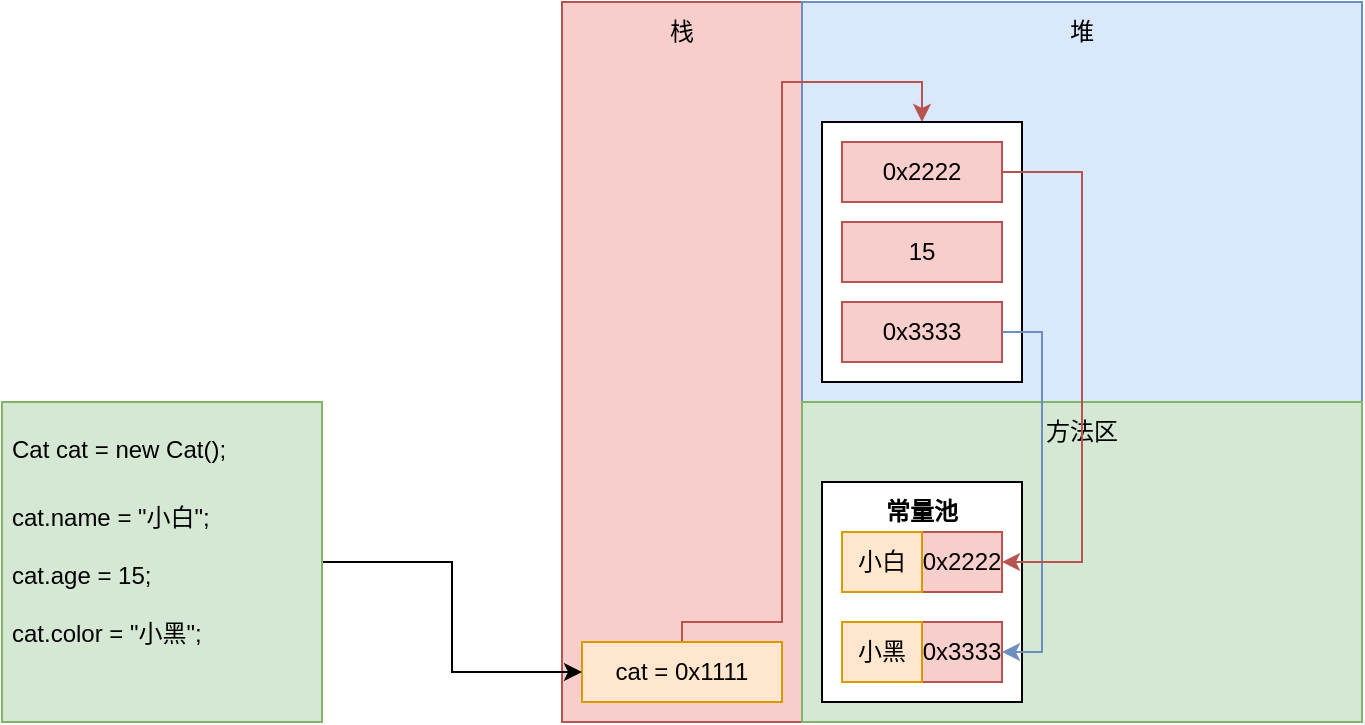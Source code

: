 <mxfile version="20.7.4" type="github">
  <diagram id="ippgkNu-CYPZNg6K2KQp" name="第 1 页">
    <mxGraphModel dx="2261" dy="787" grid="1" gridSize="10" guides="1" tooltips="1" connect="1" arrows="1" fold="1" page="1" pageScale="1" pageWidth="827" pageHeight="1169" math="0" shadow="0">
      <root>
        <mxCell id="0" />
        <mxCell id="1" parent="0" />
        <mxCell id="IkH5OImtl__l8nd6yJED-3" value="" style="rounded=0;whiteSpace=wrap;html=1;" vertex="1" parent="1">
          <mxGeometry x="240" y="80" width="400" height="360" as="geometry" />
        </mxCell>
        <mxCell id="IkH5OImtl__l8nd6yJED-4" value="" style="rounded=0;whiteSpace=wrap;html=1;fillColor=#f8cecc;strokeColor=#b85450;" vertex="1" parent="1">
          <mxGeometry x="240" y="80" width="120" height="360" as="geometry" />
        </mxCell>
        <mxCell id="IkH5OImtl__l8nd6yJED-5" value="" style="rounded=0;whiteSpace=wrap;html=1;fillColor=#dae8fc;strokeColor=#6c8ebf;" vertex="1" parent="1">
          <mxGeometry x="360" y="80" width="280" height="200" as="geometry" />
        </mxCell>
        <mxCell id="IkH5OImtl__l8nd6yJED-6" value="" style="rounded=0;whiteSpace=wrap;html=1;fillColor=#d5e8d4;strokeColor=#82b366;" vertex="1" parent="1">
          <mxGeometry x="360" y="280" width="280" height="160" as="geometry" />
        </mxCell>
        <mxCell id="IkH5OImtl__l8nd6yJED-24" style="edgeStyle=orthogonalEdgeStyle;rounded=0;orthogonalLoop=1;jettySize=auto;html=1;exitX=0.5;exitY=0;exitDx=0;exitDy=0;entryX=0.5;entryY=0;entryDx=0;entryDy=0;fillColor=#f8cecc;strokeColor=#b85450;" edge="1" parent="1" source="IkH5OImtl__l8nd6yJED-7" target="IkH5OImtl__l8nd6yJED-8">
          <mxGeometry relative="1" as="geometry">
            <Array as="points">
              <mxPoint x="300" y="390" />
              <mxPoint x="350" y="390" />
              <mxPoint x="350" y="120" />
              <mxPoint x="420" y="120" />
            </Array>
          </mxGeometry>
        </mxCell>
        <mxCell id="IkH5OImtl__l8nd6yJED-7" value="cat = 0x1111" style="rounded=0;whiteSpace=wrap;html=1;fillColor=#ffe6cc;strokeColor=#d79b00;" vertex="1" parent="1">
          <mxGeometry x="250" y="400" width="100" height="30" as="geometry" />
        </mxCell>
        <mxCell id="IkH5OImtl__l8nd6yJED-8" value="" style="rounded=0;whiteSpace=wrap;html=1;" vertex="1" parent="1">
          <mxGeometry x="370" y="140" width="100" height="130" as="geometry" />
        </mxCell>
        <mxCell id="IkH5OImtl__l8nd6yJED-9" value="0x2222" style="rounded=0;whiteSpace=wrap;html=1;fillColor=#f8cecc;strokeColor=#b85450;" vertex="1" parent="1">
          <mxGeometry x="380" y="150" width="80" height="30" as="geometry" />
        </mxCell>
        <mxCell id="IkH5OImtl__l8nd6yJED-10" value="15" style="rounded=0;whiteSpace=wrap;html=1;fillColor=#f8cecc;strokeColor=#b85450;" vertex="1" parent="1">
          <mxGeometry x="380" y="190" width="80" height="30" as="geometry" />
        </mxCell>
        <mxCell id="IkH5OImtl__l8nd6yJED-11" value="0x3333" style="rounded=0;whiteSpace=wrap;html=1;fillColor=#f8cecc;strokeColor=#b85450;" vertex="1" parent="1">
          <mxGeometry x="380" y="230" width="80" height="30" as="geometry" />
        </mxCell>
        <mxCell id="IkH5OImtl__l8nd6yJED-13" value="堆" style="text;html=1;strokeColor=none;fillColor=none;align=center;verticalAlign=middle;whiteSpace=wrap;rounded=0;" vertex="1" parent="1">
          <mxGeometry x="470" y="80" width="60" height="30" as="geometry" />
        </mxCell>
        <mxCell id="IkH5OImtl__l8nd6yJED-14" value="栈" style="text;html=1;strokeColor=none;fillColor=none;align=center;verticalAlign=middle;whiteSpace=wrap;rounded=0;" vertex="1" parent="1">
          <mxGeometry x="270" y="80" width="60" height="30" as="geometry" />
        </mxCell>
        <mxCell id="IkH5OImtl__l8nd6yJED-15" value="" style="rounded=0;whiteSpace=wrap;html=1;" vertex="1" parent="1">
          <mxGeometry x="370" y="320" width="100" height="110" as="geometry" />
        </mxCell>
        <mxCell id="IkH5OImtl__l8nd6yJED-17" value="方法区" style="text;html=1;strokeColor=none;fillColor=none;align=center;verticalAlign=middle;whiteSpace=wrap;rounded=0;" vertex="1" parent="1">
          <mxGeometry x="470" y="280" width="60" height="30" as="geometry" />
        </mxCell>
        <mxCell id="IkH5OImtl__l8nd6yJED-12" value="常量池" style="text;html=1;strokeColor=none;fillColor=none;align=center;verticalAlign=middle;whiteSpace=wrap;rounded=0;fontStyle=1" vertex="1" parent="1">
          <mxGeometry x="390" y="320" width="60" height="30" as="geometry" />
        </mxCell>
        <mxCell id="IkH5OImtl__l8nd6yJED-18" value="0x2222" style="rounded=0;whiteSpace=wrap;html=1;fillColor=#f8cecc;strokeColor=#b85450;" vertex="1" parent="1">
          <mxGeometry x="420" y="345" width="40" height="30" as="geometry" />
        </mxCell>
        <mxCell id="IkH5OImtl__l8nd6yJED-19" value="小白" style="rounded=0;whiteSpace=wrap;html=1;fillColor=#ffe6cc;strokeColor=#d79b00;" vertex="1" parent="1">
          <mxGeometry x="380" y="345" width="40" height="30" as="geometry" />
        </mxCell>
        <mxCell id="IkH5OImtl__l8nd6yJED-20" value="0x3333" style="rounded=0;whiteSpace=wrap;html=1;fillColor=#f8cecc;strokeColor=#b85450;" vertex="1" parent="1">
          <mxGeometry x="420" y="390" width="40" height="30" as="geometry" />
        </mxCell>
        <mxCell id="IkH5OImtl__l8nd6yJED-21" value="小黑" style="rounded=0;whiteSpace=wrap;html=1;fillColor=#ffe6cc;strokeColor=#d79b00;" vertex="1" parent="1">
          <mxGeometry x="380" y="390" width="40" height="30" as="geometry" />
        </mxCell>
        <mxCell id="IkH5OImtl__l8nd6yJED-23" style="edgeStyle=orthogonalEdgeStyle;rounded=0;orthogonalLoop=1;jettySize=auto;html=1;exitX=1;exitY=0.5;exitDx=0;exitDy=0;entryX=1;entryY=0.5;entryDx=0;entryDy=0;fillColor=#dae8fc;strokeColor=#6c8ebf;" edge="1" parent="1" source="IkH5OImtl__l8nd6yJED-11" target="IkH5OImtl__l8nd6yJED-20">
          <mxGeometry relative="1" as="geometry" />
        </mxCell>
        <mxCell id="IkH5OImtl__l8nd6yJED-22" style="edgeStyle=orthogonalEdgeStyle;rounded=0;orthogonalLoop=1;jettySize=auto;html=1;exitX=1;exitY=0.5;exitDx=0;exitDy=0;entryX=1;entryY=0.5;entryDx=0;entryDy=0;fillColor=#f8cecc;strokeColor=#b85450;" edge="1" parent="1" source="IkH5OImtl__l8nd6yJED-9" target="IkH5OImtl__l8nd6yJED-18">
          <mxGeometry relative="1" as="geometry">
            <Array as="points">
              <mxPoint x="500" y="165" />
              <mxPoint x="500" y="360" />
            </Array>
          </mxGeometry>
        </mxCell>
        <mxCell id="IkH5OImtl__l8nd6yJED-26" style="edgeStyle=orthogonalEdgeStyle;rounded=0;orthogonalLoop=1;jettySize=auto;html=1;exitX=1;exitY=0.5;exitDx=0;exitDy=0;entryX=0;entryY=0.5;entryDx=0;entryDy=0;" edge="1" parent="1" source="IkH5OImtl__l8nd6yJED-25" target="IkH5OImtl__l8nd6yJED-7">
          <mxGeometry relative="1" as="geometry" />
        </mxCell>
        <mxCell id="IkH5OImtl__l8nd6yJED-25" value="&lt;h1&gt;&lt;span style=&quot;background-color: initial; font-size: 12px; font-weight: normal;&quot;&gt;Cat cat = new Cat();&lt;/span&gt;&lt;br&gt;&lt;/h1&gt;&lt;div&gt;cat.name = &quot;小白&quot;;&lt;/div&gt;&lt;div&gt;&lt;br&gt;&lt;/div&gt;&lt;div&gt;cat.age = 15;&lt;/div&gt;&lt;div&gt;&lt;br&gt;&lt;/div&gt;&lt;div&gt;cat.color = &quot;小黑&quot;;&lt;/div&gt;" style="text;html=1;strokeColor=#82b366;fillColor=#d5e8d4;spacing=5;spacingTop=-20;whiteSpace=wrap;overflow=hidden;rounded=0;" vertex="1" parent="1">
          <mxGeometry x="-40" y="280" width="160" height="160" as="geometry" />
        </mxCell>
      </root>
    </mxGraphModel>
  </diagram>
</mxfile>

